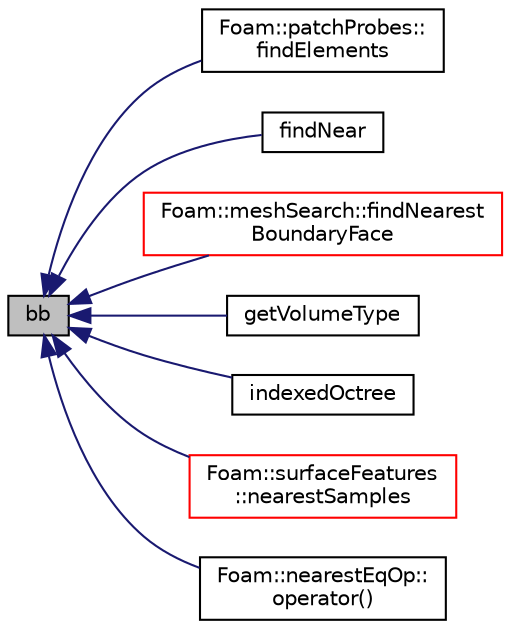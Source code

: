 digraph "bb"
{
  bgcolor="transparent";
  edge [fontname="Helvetica",fontsize="10",labelfontname="Helvetica",labelfontsize="10"];
  node [fontname="Helvetica",fontsize="10",shape=record];
  rankdir="LR";
  Node1 [label="bb",height=0.2,width=0.4,color="black", fillcolor="grey75", style="filled", fontcolor="black"];
  Node1 -> Node2 [dir="back",color="midnightblue",fontsize="10",style="solid",fontname="Helvetica"];
  Node2 [label="Foam::patchProbes::\lfindElements",height=0.2,width=0.4,color="black",URL="$a01817.html#a852f621399b6ee1f3467e69a1d5fe8b4",tooltip="Find elements containing patchProbes. "];
  Node1 -> Node3 [dir="back",color="midnightblue",fontsize="10",style="solid",fontname="Helvetica"];
  Node3 [label="findNear",height=0.2,width=0.4,color="black",URL="$a01057.html#aaa2037e0711513e4ed5acad5b6bf91fe",tooltip="Find near pairs and apply CompareOp to them. "];
  Node1 -> Node4 [dir="back",color="midnightblue",fontsize="10",style="solid",fontname="Helvetica"];
  Node4 [label="Foam::meshSearch::findNearest\lBoundaryFace",height=0.2,width=0.4,color="red",URL="$a01474.html#aae94dae06cef275ce7518d882fc4c4a7",tooltip="Find nearest boundary face. "];
  Node1 -> Node5 [dir="back",color="midnightblue",fontsize="10",style="solid",fontname="Helvetica"];
  Node5 [label="getVolumeType",height=0.2,width=0.4,color="black",URL="$a01057.html#a976a45d2f102d0c3f5f2977fd4b7e1a2",tooltip="Determine type (inside/outside/mixed) for point. unknown if. "];
  Node1 -> Node6 [dir="back",color="midnightblue",fontsize="10",style="solid",fontname="Helvetica"];
  Node6 [label="indexedOctree",height=0.2,width=0.4,color="black",URL="$a01057.html#a978ce256ab1d14271f9fe7bf722a5a12",tooltip="Construct from shapes. "];
  Node1 -> Node7 [dir="back",color="midnightblue",fontsize="10",style="solid",fontname="Helvetica"];
  Node7 [label="Foam::surfaceFeatures\l::nearestSamples",height=0.2,width=0.4,color="red",URL="$a02484.html#a05b6a62c91ca3d68db42ba635ff1f307",tooltip="Find nearest sample for selected surface points. "];
  Node1 -> Node8 [dir="back",color="midnightblue",fontsize="10",style="solid",fontname="Helvetica"];
  Node8 [label="Foam::nearestEqOp::\loperator()",height=0.2,width=0.4,color="black",URL="$a01579.html#aca31c134b06f127a240af78f11932306"];
}
